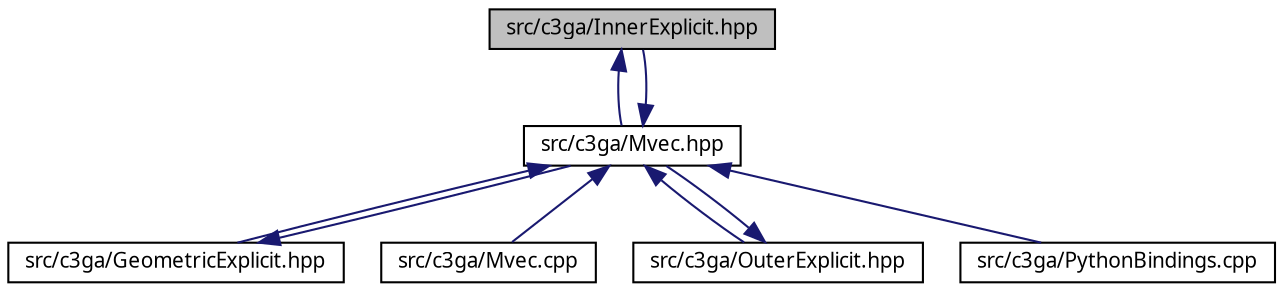 digraph "src/c3ga/InnerExplicit.hpp"
{
 // LATEX_PDF_SIZE
  bgcolor="transparent";
  edge [fontname="Helvetica#FreeSans",fontsize="10",labelfontname="Helvetica#FreeSans",labelfontsize="10"];
  node [fontname="Helvetica#FreeSans",fontsize="10",shape=record];
  Node1 [label="src/c3ga/InnerExplicit.hpp",height=0.2,width=0.4,color="black", fillcolor="grey75", style="filled", fontcolor="black",tooltip="Explicit precomputed per grades inner products of c3ga."];
  Node1 -> Node2 [dir="back",color="midnightblue",fontsize="10",style="solid",fontname="Helvetica#FreeSans"];
  Node2 [label="src/c3ga/Mvec.hpp",height=0.2,width=0.4,color="black",URL="$Mvec_8hpp.html",tooltip="Class to define a multivector and its basic operators in the Geometric algebra of c3ga."];
  Node2 -> Node3 [dir="back",color="midnightblue",fontsize="10",style="solid",fontname="Helvetica#FreeSans"];
  Node3 [label="src/c3ga/GeometricExplicit.hpp",height=0.2,width=0.4,color="black",URL="$GeometricExplicit_8hpp.html",tooltip="Explicit precomputed per grades geometric products of c3ga."];
  Node3 -> Node2 [dir="back",color="midnightblue",fontsize="10",style="solid",fontname="Helvetica#FreeSans"];
  Node2 -> Node1 [dir="back",color="midnightblue",fontsize="10",style="solid",fontname="Helvetica#FreeSans"];
  Node2 -> Node4 [dir="back",color="midnightblue",fontsize="10",style="solid",fontname="Helvetica#FreeSans"];
  Node4 [label="src/c3ga/Mvec.cpp",height=0.2,width=0.4,color="black",URL="$Mvec_8cpp.html",tooltip=" "];
  Node2 -> Node5 [dir="back",color="midnightblue",fontsize="10",style="solid",fontname="Helvetica#FreeSans"];
  Node5 [label="src/c3ga/OuterExplicit.hpp",height=0.2,width=0.4,color="black",URL="$OuterExplicit_8hpp.html",tooltip="Explicit precomputed per grades outer product."];
  Node5 -> Node2 [dir="back",color="midnightblue",fontsize="10",style="solid",fontname="Helvetica#FreeSans"];
  Node2 -> Node6 [dir="back",color="midnightblue",fontsize="10",style="solid",fontname="Helvetica#FreeSans"];
  Node6 [label="src/c3ga/PythonBindings.cpp",height=0.2,width=0.4,color="black",URL="$PythonBindings_8cpp.html",tooltip="Python bindings using pybind11."];
}
